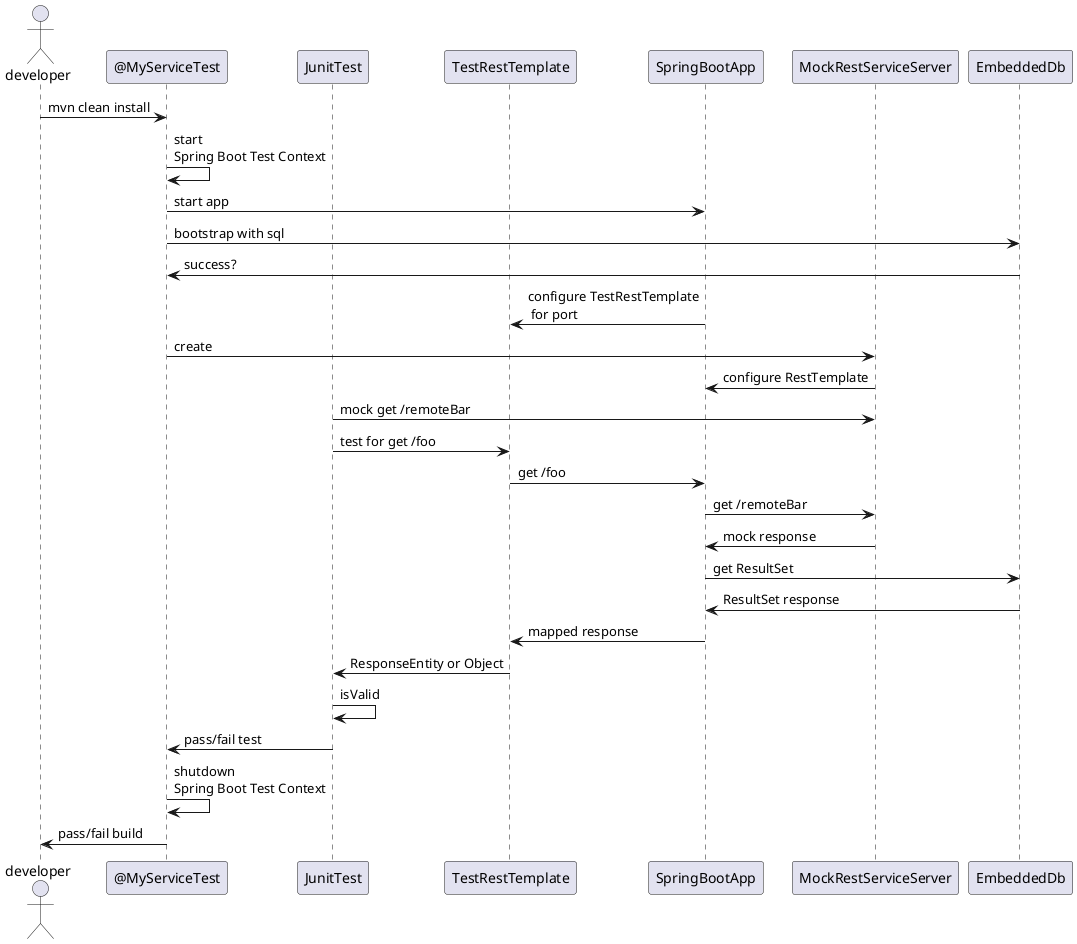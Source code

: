@startuml

actor developer as d
participant "@MyServiceTest" as mst
participant JunitTest as jt
participant TestRestTemplate as trt
participant SpringBootApp as sb
participant MockRestServiceServer as mrss
participant EmbeddedDb as edb

d -> mst: mvn clean install
mst -> mst: start \nSpring Boot Test Context
mst -> sb: start app
mst -> edb: bootstrap with sql
edb -> mst: success?
sb -> trt: configure TestRestTemplate\n for port
mst -> mrss: create
mrss -> sb: configure RestTemplate
jt -> mrss: mock get /remoteBar
jt -> trt: test for get /foo
trt -> sb: get /foo
sb -> mrss: get /remoteBar
mrss -> sb: mock response
sb -> edb: get ResultSet
edb -> sb: ResultSet response
sb -> trt: mapped response
trt -> jt: ResponseEntity or Object
jt -> jt: isValid
jt -> mst: pass/fail test
mst -> mst: shutdown \nSpring Boot Test Context
mst -> d: pass/fail build

@enduml